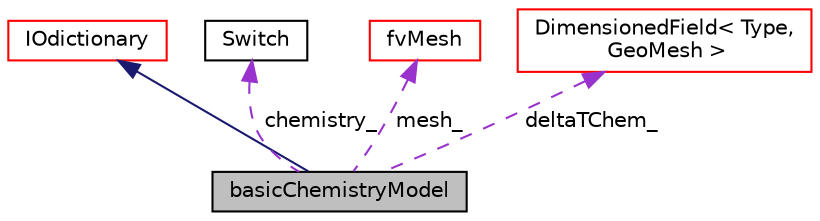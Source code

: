digraph "basicChemistryModel"
{
  bgcolor="transparent";
  edge [fontname="Helvetica",fontsize="10",labelfontname="Helvetica",labelfontsize="10"];
  node [fontname="Helvetica",fontsize="10",shape=record];
  Node12 [label="basicChemistryModel",height=0.2,width=0.4,color="black", fillcolor="grey75", style="filled", fontcolor="black"];
  Node13 -> Node12 [dir="back",color="midnightblue",fontsize="10",style="solid",fontname="Helvetica"];
  Node13 [label="IOdictionary",height=0.2,width=0.4,color="red",URL="$a27265.html",tooltip="IOdictionary is derived from dictionary and IOobject to give the dictionary automatic IO functionalit..."];
  Node26 -> Node12 [dir="back",color="darkorchid3",fontsize="10",style="dashed",label=" chemistry_" ,fontname="Helvetica"];
  Node26 [label="Switch",height=0.2,width=0.4,color="black",URL="$a28781.html",tooltip="A simple wrapper around bool so that it can be read as a word: true/false, on/off, yes/no, y/n, t/f, or none. "];
  Node27 -> Node12 [dir="back",color="darkorchid3",fontsize="10",style="dashed",label=" mesh_" ,fontname="Helvetica"];
  Node27 [label="fvMesh",height=0.2,width=0.4,color="red",URL="$a23593.html",tooltip="Mesh data needed to do the Finite Volume discretisation. "];
  Node41 -> Node12 [dir="back",color="darkorchid3",fontsize="10",style="dashed",label=" deltaTChem_" ,fontname="Helvetica"];
  Node41 [label="DimensionedField\< Type,\l GeoMesh \>",height=0.2,width=0.4,color="red",URL="$a27497.html",tooltip="Field with dimensions and associated with geometry type GeoMesh which is used to size the field and a..."];
}
